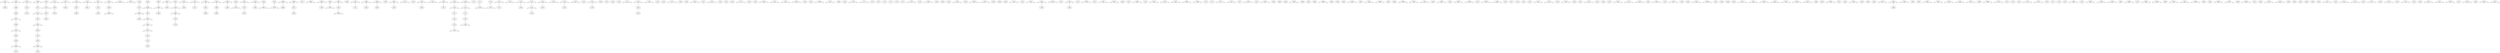 graph {
0 [label = 1001, shape = triangle];
1 [label = 1002, shape = ellipse];
2 [label = 1003, shape = triangle];
3 [label = 1004, shape = ellipse];
4 [label = 1005, shape = triangle];
5 [label = 1006, shape = ellipse];
6 [label = 1007, shape = triangle];
7 [label = 1008, shape = triangle];
8 [label = 1009, shape = ellipse];
9 [label = 1010, shape = ellipse];
10 [label = 1011, shape = ellipse];
11 [label = 1012, shape = triangle];
12 [label = 1013, shape = triangle];
13 [label = 1014, shape = ellipse];
14 [label = 1015, shape = ellipse];
15 [label = 1016, shape = triangle];
16 [label = 1017, shape = triangle];
17 [label = 1018, shape = ellipse];
18 [label = 1019, shape = triangle];
19 [label = 1020, shape = triangle];
20 [label = 1021, shape = triangle];
21 [label = 1022, shape = ellipse];
22 [label = 1023, shape = triangle];
23 [label = 1024, shape = triangle];
24 [label = 1025, shape = triangle];
25 [label = 1026, shape = ellipse];
26 [label = 1027, shape = ellipse];
27 [label = 1028, shape = ellipse];
28 [label = 1029, shape = ellipse];
29 [label = 1030, shape = triangle];
30 [label = 1031, shape = ellipse];
31 [label = 1032, shape = triangle];
32 [label = 1033, shape = ellipse];
33 [label = 1034, shape = ellipse];
34 [label = 1035, shape = triangle];
35 [label = 1036, shape = triangle];
36 [label = 1037, shape = triangle];
37 [label = 1038, shape = triangle];
38 [label = 1039, shape = triangle];
39 [label = 1040, shape = ellipse];
40 [label = 1041, shape = ellipse];
41 [label = 1042, shape = triangle];
42 [label = 1043, shape = triangle];
43 [label = 1044, shape = ellipse];
44 [label = 1045, shape = ellipse];
45 [label = 1046, shape = triangle];
46 [label = 1047, shape = ellipse];
47 [label = 1048, shape = triangle];
48 [label = 1049, shape = ellipse];
49 [label = 1050, shape = ellipse];
50 [label = 1051, shape = ellipse];
51 [label = 1052, shape = triangle];
52 [label = 1053, shape = triangle];
53 [label = 1054, shape = triangle];
54 [label = 1055, shape = ellipse];
55 [label = 1056, shape = ellipse];
56 [label = 1057, shape = ellipse];
57 [label = 1058, shape = ellipse];
58 [label = 1059, shape = ellipse];
59 [label = 1060, shape = ellipse];
60 [label = 1061, shape = ellipse];
61 [label = 1062, shape = triangle];
62 [label = 1063, shape = triangle];
63 [label = 1064, shape = triangle];
64 [label = 1065, shape = ellipse];
65 [label = 1066, shape = triangle];
66 [label = 1067, shape = ellipse];
67 [label = 1068, shape = triangle];
68 [label = 1069, shape = triangle];
69 [label = 1070, shape = ellipse];
70 [label = 1071, shape = ellipse];
71 [label = 1073, shape = ellipse];
72 [label = 1074, shape = triangle];
73 [label = 1075, shape = triangle];
74 [label = 1076, shape = triangle];
75 [label = 1077, shape = ellipse];
76 [label = 1078, shape = ellipse];
77 [label = 1079, shape = ellipse];
78 [label = 1080, shape = ellipse];
79 [label = 1081, shape = triangle];
80 [label = 1082, shape = triangle];
81 [label = 1083, shape = triangle];
82 [label = 1084, shape = ellipse];
83 [label = 1085, shape = triangle];
84 [label = 1086, shape = ellipse];
85 [label = 1087, shape = triangle];
86 [label = 1088, shape = triangle];
87 [label = 1089, shape = triangle];
88 [label = 1090, shape = triangle];
89 [label = 1091, shape = triangle];
90 [label = 1092, shape = ellipse];
91 [label = 1093, shape = triangle];
92 [label = 1094, shape = ellipse];
93 [label = 1095, shape = ellipse];
94 [label = 1096, shape = ellipse];
95 [label = 1097, shape = triangle];
96 [label = 1100, shape = ellipse];
97 [label = 1101, shape = triangle];
98 [label = 1102, shape = ellipse];
99 [label = 1103, shape = ellipse];
100 [label = 1104, shape = triangle];
101 [label = 1105, shape = triangle];
102 [label = 1106, shape = triangle];
103 [label = 1107, shape = ellipse];
104 [label = 1108, shape = triangle];
105 [label = 1109, shape = triangle];
106 [label = 1110, shape = triangle];
107 [label = 1111, shape = ellipse];
108 [label = 1112, shape = triangle];
109 [label = 1113, shape = ellipse];
110 [label = 1114, shape = ellipse];
111 [label = 1115, shape = ellipse];
112 [label = 1116, shape = ellipse];
113 [label = 1117, shape = ellipse];
114 [label = 1118, shape = ellipse];
115 [label = 1119, shape = ellipse];
116 [label = 1120, shape = triangle];
117 [label = 1121, shape = triangle];
118 [label = 1122, shape = triangle];
119 [label = 1123, shape = triangle];
120 [label = 1124, shape = triangle];
121 [label = 1125, shape = triangle];
122 [label = 1126, shape = triangle];
123 [label = 1127, shape = ellipse];
124 [label = 1128, shape = ellipse];
125 [label = 1129, shape = triangle];
126 [label = 1130, shape = triangle];
127 [label = 1131, shape = triangle];
128 [label = 1132, shape = ellipse];
129 [label = 1133, shape = ellipse];
130 [label = 1134, shape = triangle];
131 [label = 1135, shape = ellipse];
132 [label = 1136, shape = ellipse];
133 [label = 1137, shape = ellipse];
134 [label = 1138, shape = ellipse];
135 [label = 1139, shape = ellipse];
136 [label = 1140, shape = ellipse];
137 [label = 1141, shape = triangle];
138 [label = 1142, shape = triangle];
139 [label = 1143, shape = triangle];
140 [label = 1144, shape = ellipse];
141 [label = 1145, shape = ellipse];
142 [label = 1146, shape = ellipse];
143 [label = 1147, shape = triangle];
144 [label = 1148, shape = ellipse];
145 [label = 1149, shape = ellipse];
146 [label = 1150, shape = triangle];
147 [label = 1151, shape = ellipse];
148 [label = 1152, shape = triangle];
149 [label = 1153, shape = ellipse];
150 [label = 1154, shape = ellipse];
151 [label = 1155, shape = ellipse];
152 [label = 1156, shape = ellipse];
153 [label = 1157, shape = triangle];
154 [label = 1158, shape = ellipse];
155 [label = 1159, shape = ellipse];
156 [label = 1160, shape = triangle];
157 [label = 1161, shape = triangle];
158 [label = 1162, shape = triangle];
159 [label = 1163, shape = triangle];
160 [label = 1164, shape = ellipse];
161 [label = 1165, shape = ellipse];
162 [label = 1166, shape = triangle];
163 [label = 1167, shape = triangle];
164 [label = 1168, shape = ellipse];
165 [label = 1169, shape = ellipse];
166 [label = 1170, shape = triangle];
167 [label = 1171, shape = triangle];
168 [label = 1172, shape = ellipse];
169 [label = 1173, shape = ellipse];
170 [label = 1174, shape = ellipse];
171 [label = 1175, shape = ellipse];
172 [label = 1176, shape = ellipse];
173 [label = 1177, shape = ellipse];
174 [label = 1178, shape = triangle];
175 [label = 1179, shape = ellipse];
176 [label = 1180, shape = triangle];
177 [label = 1181, shape = ellipse];
178 [label = 1182, shape = ellipse];
179 [label = 1183, shape = ellipse];
180 [label = 1184, shape = triangle];
181 [label = 1185, shape = ellipse];
182 [label = 1186, shape = triangle];
183 [label = 1187, shape = triangle];
184 [label = 1188, shape = ellipse];
185 [label = 1189, shape = ellipse];
186 [label = 1190, shape = ellipse];
187 [label = 1191, shape = triangle];
188 [label = 1192, shape = ellipse];
189 [label = 1193, shape = triangle];
190 [label = 1194, shape = triangle];
191 [label = 1195, shape = ellipse];
192 [label = 1196, shape = triangle];
193 [label = 1197, shape = triangle];
194 [label = 1201, shape = ellipse];
195 [label = 1203, shape = triangle];
196 [label = 1204, shape = ellipse];
197 [label = 1205, shape = ellipse];
198 [label = 1216, shape = ellipse];
199 [label = 1226, shape = ellipse];
200 [label = 1228, shape = ellipse];
201 [label = 1229, shape = ellipse];
202 [label = 1230, shape = triangle];
203 [label = 1233, shape = ellipse];
204 [label = 1239, shape = ellipse];
205 [label = 1240, shape = ellipse];
206 [label = 1247, shape = ellipse];
207 [label = 1250, shape = triangle];
208 [label = 1251, shape = ellipse];
209 [label = 1252, shape = ellipse];
210 [label = 1256, shape = triangle];
211 [label = 1257, shape = ellipse];
212 [label = 1258, shape = ellipse];
213 [label = 1259, shape = ellipse];
214 [label = 1261, shape = triangle];
215 [label = 1264, shape = ellipse];
216 [label = 1265, shape = triangle];
217 [label = 1267, shape = ellipse];
218 [label = 1268, shape = ellipse];
219 [label = 1271, shape = ellipse];
220 [label = 1278, shape = ellipse];
221 [label = 1279, shape = ellipse];
222 [label = 1280, shape = triangle];
223 [label = 1281, shape = ellipse];
224 [label = 1296, shape = triangle];
225 [label = 1354, shape = triangle];
226 [label = 1355, shape = triangle];
227 [label = 1367, shape = triangle];
228 [label = 1368, shape = triangle];
229 [label = 1369, shape = triangle];
230 [label = 1370, shape = ellipse];
231 [label = 1371, shape = ellipse];
232 [label = 1372, shape = triangle];
233 [label = 1375, shape = triangle];
234 [label = 1376, shape = ellipse];
235 [label = 1377, shape = ellipse];
236 [label = 1378, shape = triangle];
237 [label = 1379, shape = ellipse];
238 [label = 1380, shape = ellipse];
239 [label = 1381, shape = triangle];
240 [label = 1382, shape = ellipse];
241 [label = 1383, shape = ellipse];
242 [label = 1384, shape = ellipse];
243 [label = 1385, shape = triangle];
244 [label = 1386, shape = ellipse];
245 [label = 1387, shape = ellipse];
246 [label = 1388, shape = ellipse];
247 [label = 1389, shape = triangle];
248 [label = 1390, shape = ellipse];
249 [label = 1391, shape = ellipse];
250 [label = 1392, shape = ellipse];
251 [label = 1393, shape = triangle];
252 [label = 1394, shape = ellipse];
253 [label = 1395, shape = triangle];
254 [label = 1396, shape = triangle];
255 [label = 1397, shape = ellipse];
256 [label = 1398, shape = ellipse];
257 [label = 1399, shape = triangle];
258 [label = 1400, shape = triangle];
259 [label = 1401, shape = triangle];
260 [label = 1402, shape = ellipse];
261 [label = 1403, shape = triangle];
262 [label = 1404, shape = ellipse];
263 [label = 1405, shape = triangle];
264 [label = 1406, shape = triangle];
265 [label = 1407, shape = ellipse];
266 [label = 1408, shape = triangle];
267 [label = 1409, shape = triangle];
268 [label = 1410, shape = ellipse];
269 [label = 1411, shape = ellipse];
270 [label = 1412, shape = ellipse];
271 [label = 1413, shape = ellipse];
272 [label = 1414, shape = ellipse];
273 [label = 1415, shape = triangle];
274 [label = 1416, shape = triangle];
275 [label = 1417, shape = ellipse];
276 [label = 1418, shape = ellipse];
277 [label = 1419, shape = triangle];
278 [label = 1420, shape = ellipse];
279 [label = 1421, shape = ellipse];
280 [label = 1422, shape = triangle];
281 [label = 1423, shape = ellipse];
282 [label = 1424, shape = ellipse];
283 [label = 1425, shape = ellipse];
284 [label = 1426, shape = triangle];
285 [label = 1427, shape = triangle];
286 [label = 1428, shape = triangle];
287 [label = 1429, shape = ellipse];
288 [label = 1430, shape = triangle];
289 [label = 1431, shape = ellipse];
290 [label = 1432, shape = triangle];
291 [label = 1433, shape = ellipse];
292 [label = 1434, shape = ellipse];
293 [label = 1435, shape = triangle];
294 [label = 1436, shape = triangle];
295 [label = 1437, shape = ellipse];
296 [label = 1438, shape = ellipse];
297 [label = 1439, shape = ellipse];
298 [label = 1440, shape = ellipse];
299 [label = 1441, shape = triangle];
300 [label = 1442, shape = triangle];
301 [label = 1443, shape = triangle];
302 [label = 1444, shape = triangle];
303 [label = 1445, shape = triangle];
304 [label = 1446, shape = triangle];
305 [label = 1447, shape = triangle];
306 [label = 1448, shape = ellipse];
307 [label = 1449, shape = ellipse];
308 [label = 1450, shape = triangle];
309 [label = 1451, shape = ellipse];
310 [label = 1452, shape = ellipse];
311 [label = 1453, shape = triangle];
312 [label = 1454, shape = ellipse];
313 [label = 1455, shape = ellipse];
314 [label = 1456, shape = ellipse];
315 [label = 1457, shape = triangle];
316 [label = 1458, shape = triangle];
317 [label = 1459, shape = ellipse];
318 [label = 1460, shape = triangle];
319 [label = 1461, shape = ellipse];
320 [label = 1462, shape = ellipse];
321 [label = 1463, shape = triangle];
322 [label = 1464, shape = triangle];
323 [label = 1465, shape = triangle];
324 [label = 1466, shape = triangle];
325 [label = 1467, shape = triangle];
326 [label = 1468, shape = ellipse];
327 [label = 1469, shape = triangle];
328 [label = 1470, shape = triangle];
329 [label = 1471, shape = ellipse];
330 [label = 1472, shape = ellipse];
331 [label = 1473, shape = ellipse];
332 [label = 1474, shape = triangle];
333 [label = 1475, shape = triangle];
334 [label = 1476, shape = ellipse];
335 [label = 1477, shape = ellipse];
336 [label = 1478, shape = ellipse];
337 [label = 1479, shape = ellipse];
338 [label = 1480, shape = triangle];
339 [label = 1481, shape = ellipse];
340 [label = 1482, shape = triangle];
341 [label = 1483, shape = triangle];
342 [label = 1484, shape = triangle];
343 [label = 1485, shape = ellipse];
344 [label = 1486, shape = triangle];
345 [label = 1487, shape = ellipse];
346 [label = 1488, shape = triangle];
347 [label = 1489, shape = triangle];
348 [label = 1490, shape = ellipse];
349 [label = 1491, shape = triangle];
350 [label = 1492, shape = triangle];
351 [label = 1493, shape = triangle];
352 [label = 1494, shape = ellipse];
353 [label = 1495, shape = ellipse];
354 [label = 1496, shape = triangle];
355 [label = 1497, shape = triangle];
356 [label = 1498, shape = ellipse];
357 [label = 1499, shape = triangle];
358 [label = 1501, shape = ellipse];
359 [label = 1502, shape = ellipse];
360 [label = 1503, shape = triangle];
361 [label = 1504, shape = triangle];
362 [label = 1505, shape = ellipse];
363 [label = 1506, shape = ellipse];
364 [label = 1507, shape = ellipse];
365 [label = 1508, shape = ellipse];
366 [label = 1509, shape = ellipse];
367 [label = 1510, shape = ellipse];
368 [label = 1511, shape = triangle];
369 [label = 1512, shape = ellipse];
370 [label = 1513, shape = ellipse];
371 [label = 1514, shape = triangle];
372 [label = 1515, shape = triangle];
373 [label = 1516, shape = ellipse];
374 [label = 1517, shape = triangle];
375 [label = 1518, shape = ellipse];
376 [label = 1519, shape = triangle];
377 [label = 1520, shape = ellipse];
378 [label = 1521, shape = triangle];
379 [label = 1522, shape = ellipse];
380 [label = 1523, shape = ellipse];
381 [label = 1524, shape = triangle];
382 [label = 1525, shape = triangle];
383 [label = 1526, shape = triangle];
384 [label = 1527, shape = ellipse];
385 [label = 1528, shape = triangle];
386 [label = 1529, shape = ellipse];
387 [label = 1530, shape = triangle];
388 [label = 1531, shape = triangle];
0 -- 1;
2 -- 3 -- 5 -- 6 -- 8 -- 15 -- 43 -- 55 -- 91 -- 217;
4 -- 13 -- 14;
7 -- 10 -- 36 -- 40 -- 41 -- 44 -- 50 -- 54 -- 65 -- 76;
9 -- 12 -- 17 -- 39;
11 -- 32 -- 71;
16 -- 21;
18 -- 69 -- 78;
19 -- 56;
20 -- 70 -- 90;
22 -- 49 -- 86;
23;
24;
25 -- 26 -- 37 -- 59;
27 -- 35 -- 46 -- 51 -- 61 -- 73 -- 98 -- 209 -- 234;
28 -- 63 -- 92;
29 -- 96;
30 -- 42 -- 62 -- 77 -- 198;
31 -- 33;
34 -- 275;
38 -- 60 -- 94;
45 -- 57 -- 64;
47 -- 197;
48 -- 72;
52 -- 221 -- 369;
53 -- 204;
58 -- 79;
66 -- 74;
67 -- 238;
68 -- 194 -- 213;
75;
80;
81 -- 203;
82 -- 89;
83 -- 205 -- 224;
84;
85 -- 219;
87 -- 212;
88 -- 201;
93;
95 -- 199;
97;
99;
100 -- 200;
101;
102 -- 103;
104 -- 106 -- 107 -- 110 -- 115 -- 116;
105 -- 108 -- 109 -- 112 -- 192;
111;
113 -- 190;
114 -- 193;
117 -- 123;
118;
119 -- 191;
120 -- 127 -- 129;
121 -- 124;
122;
125 -- 136;
126;
128;
130 -- 131;
132;
133;
134;
135;
137;
138 -- 142 -- 149;
139;
140;
141;
143;
144;
145;
146;
147;
148;
150;
151;
152;
153;
154;
155;
156;
157;
158;
159;
160;
161;
162;
163;
164;
165;
166;
167;
168;
169;
170;
171;
172;
173;
174;
175;
176;
177;
178;
179;
180;
181;
182;
183;
184;
185;
186;
187;
188;
189;
195 -- 196;
202;
206;
207 -- 215;
208;
210;
211;
214;
216;
218;
220;
222;
223;
225;
226;
227;
228;
229;
230;
231;
232;
233;
235;
236;
237;
239;
240;
241;
242;
243;
244;
245;
246;
247;
248;
249;
250;
251;
252;
253;
254;
255;
256;
257;
258;
259;
260;
261;
262;
263;
264;
265;
266;
267;
268;
269;
270;
271;
272;
273;
274;
276;
277;
278;
279;
280;
281;
282;
283;
284;
285;
286;
287;
288;
289;
290;
291;
292;
293;
294;
295;
296;
297;
298;
299;
300;
301;
302;
303;
304;
305;
306;
307;
308;
309;
310;
311;
312;
313;
314;
315;
316 -- 317;
318;
319;
320;
321;
322;
323;
324;
325;
326;
327;
328;
329;
330;
331;
332;
333;
334;
335;
336;
337;
338;
339;
340;
341;
342;
343;
344;
345;
346;
347;
348;
349;
350;
351;
352;
353;
354;
355;
356;
357;
358;
359;
360;
361;
362;
363;
364;
365;
366;
367;
368;
370;
371;
372;
373;
374;
375;
376;
377;
378;
379;
380;
381;
382;
383;
384;
385;
386;
387;
388;
}